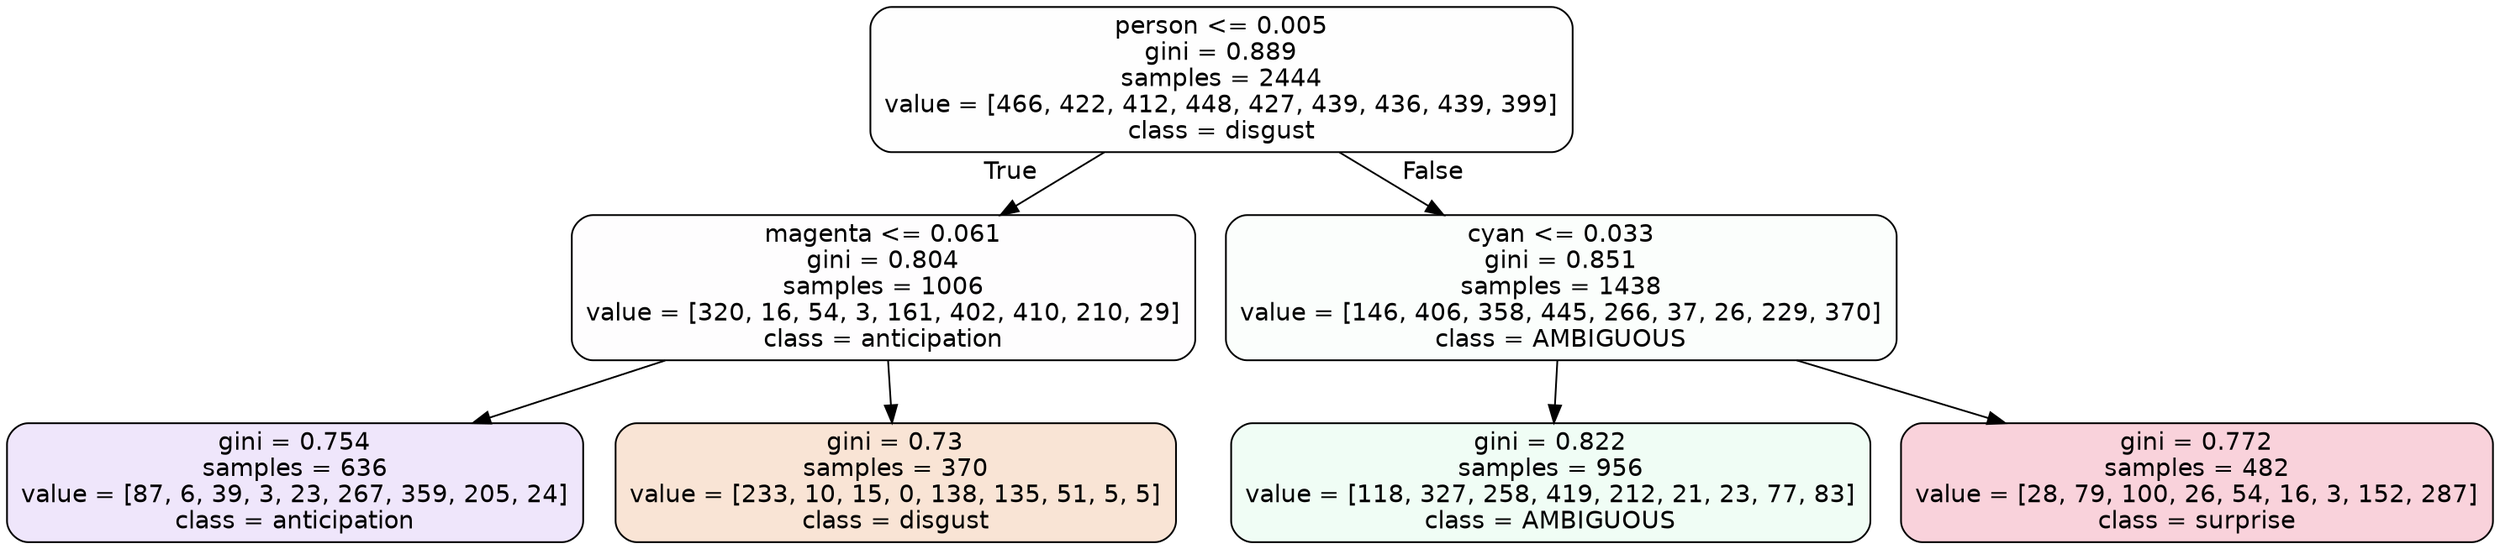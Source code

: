 digraph Tree {
node [shape=box, style="filled, rounded", color="black", fontname=helvetica] ;
edge [fontname=helvetica] ;
0 [label="person <= 0.005\ngini = 0.889\nsamples = 2444\nvalue = [466, 422, 412, 448, 427, 439, 436, 439, 399]\nclass = disgust", fillcolor="#e5813901"] ;
1 [label="magenta <= 0.061\ngini = 0.804\nsamples = 1006\nvalue = [320, 16, 54, 3, 161, 402, 410, 210, 29]\nclass = anticipation", fillcolor="#8139e502"] ;
0 -> 1 [labeldistance=2.5, labelangle=45, headlabel="True"] ;
2 [label="gini = 0.754\nsamples = 636\nvalue = [87, 6, 39, 3, 23, 267, 359, 205, 24]\nclass = anticipation", fillcolor="#8139e51f"] ;
1 -> 2 ;
3 [label="gini = 0.73\nsamples = 370\nvalue = [233, 10, 15, 0, 138, 135, 51, 5, 5]\nclass = disgust", fillcolor="#e5813935"] ;
1 -> 3 ;
4 [label="cyan <= 0.033\ngini = 0.851\nsamples = 1438\nvalue = [146, 406, 358, 445, 266, 37, 26, 229, 370]\nclass = AMBIGUOUS", fillcolor="#39e58105"] ;
0 -> 4 [labeldistance=2.5, labelangle=-45, headlabel="False"] ;
5 [label="gini = 0.822\nsamples = 956\nvalue = [118, 327, 258, 419, 212, 21, 23, 77, 83]\nclass = AMBIGUOUS", fillcolor="#39e58113"] ;
4 -> 5 ;
6 [label="gini = 0.772\nsamples = 482\nvalue = [28, 79, 100, 26, 54, 16, 3, 152, 287]\nclass = surprise", fillcolor="#e539643a"] ;
4 -> 6 ;
}